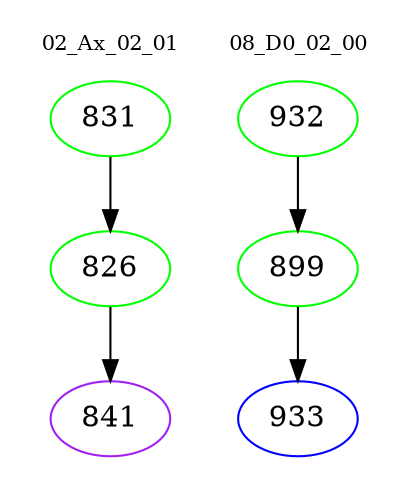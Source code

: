 digraph{
subgraph cluster_0 {
color = white
label = "02_Ax_02_01";
fontsize=10;
T0_831 [label="831", color="green"]
T0_831 -> T0_826 [color="black"]
T0_826 [label="826", color="green"]
T0_826 -> T0_841 [color="black"]
T0_841 [label="841", color="purple"]
}
subgraph cluster_1 {
color = white
label = "08_D0_02_00";
fontsize=10;
T1_932 [label="932", color="green"]
T1_932 -> T1_899 [color="black"]
T1_899 [label="899", color="green"]
T1_899 -> T1_933 [color="black"]
T1_933 [label="933", color="blue"]
}
}
